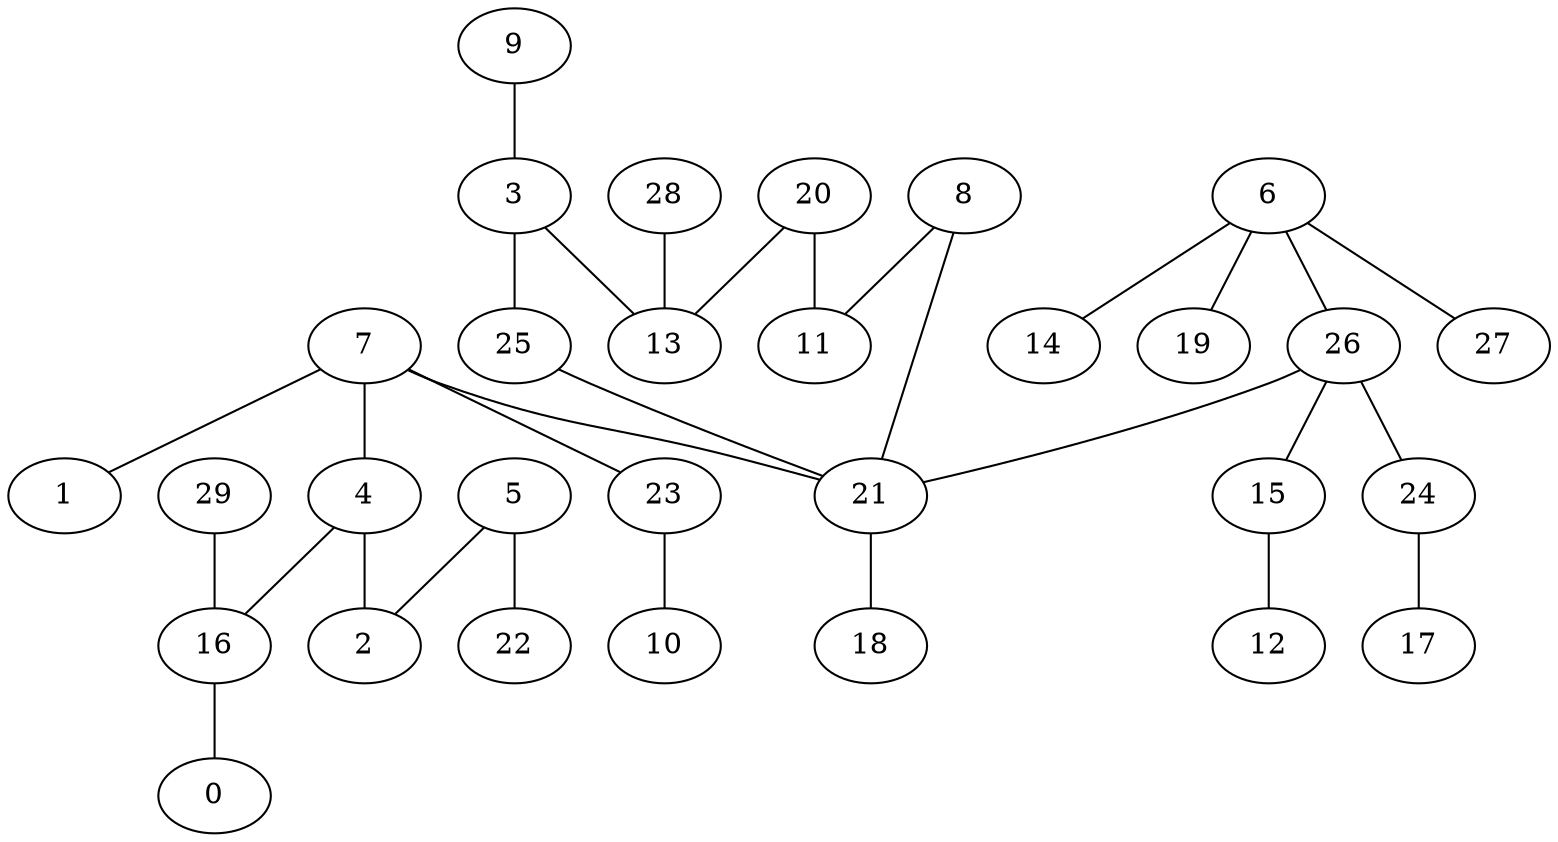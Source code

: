 digraph GG_graph {

subgraph G_graph {
edge [color = black]
"15" -> "12" [dir = none]
"29" -> "16" [dir = none]
"26" -> "15" [dir = none]
"26" -> "24" [dir = none]
"26" -> "21" [dir = none]
"9" -> "3" [dir = none]
"6" -> "27" [dir = none]
"6" -> "14" [dir = none]
"6" -> "19" [dir = none]
"6" -> "26" [dir = none]
"3" -> "13" [dir = none]
"3" -> "25" [dir = none]
"16" -> "0" [dir = none]
"25" -> "21" [dir = none]
"4" -> "16" [dir = none]
"4" -> "2" [dir = none]
"7" -> "23" [dir = none]
"7" -> "1" [dir = none]
"7" -> "4" [dir = none]
"7" -> "21" [dir = none]
"28" -> "13" [dir = none]
"23" -> "10" [dir = none]
"21" -> "18" [dir = none]
"20" -> "11" [dir = none]
"20" -> "13" [dir = none]
"5" -> "22" [dir = none]
"5" -> "2" [dir = none]
"8" -> "21" [dir = none]
"24" -> "17" [dir = none]
"8" -> "11" [dir = none]
}

}
